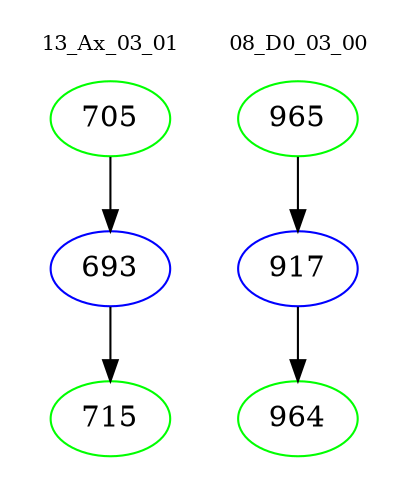 digraph{
subgraph cluster_0 {
color = white
label = "13_Ax_03_01";
fontsize=10;
T0_705 [label="705", color="green"]
T0_705 -> T0_693 [color="black"]
T0_693 [label="693", color="blue"]
T0_693 -> T0_715 [color="black"]
T0_715 [label="715", color="green"]
}
subgraph cluster_1 {
color = white
label = "08_D0_03_00";
fontsize=10;
T1_965 [label="965", color="green"]
T1_965 -> T1_917 [color="black"]
T1_917 [label="917", color="blue"]
T1_917 -> T1_964 [color="black"]
T1_964 [label="964", color="green"]
}
}
